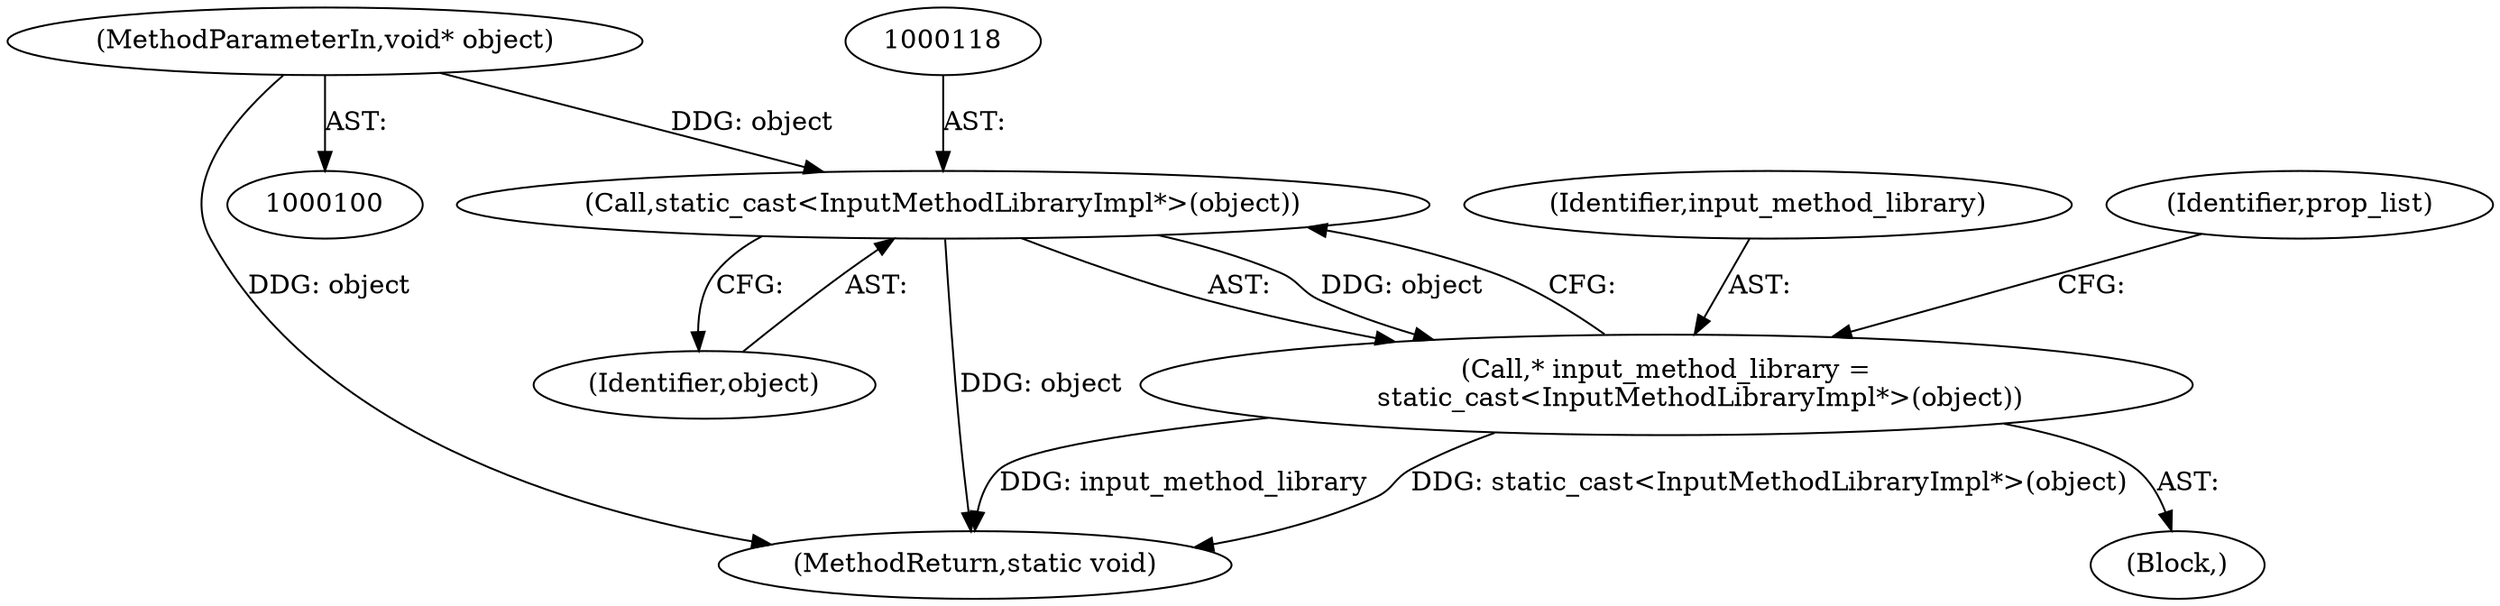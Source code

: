 digraph "1_Chrome_dc7b094a338c6c521f918f478e993f0f74bbea0d_34@pointer" {
"1000101" [label="(MethodParameterIn,void* object)"];
"1000117" [label="(Call,static_cast<InputMethodLibraryImpl*>(object))"];
"1000115" [label="(Call,* input_method_library =\n        static_cast<InputMethodLibraryImpl*>(object))"];
"1000116" [label="(Identifier,input_method_library)"];
"1000117" [label="(Call,static_cast<InputMethodLibraryImpl*>(object))"];
"1000121" [label="(Identifier,prop_list)"];
"1000101" [label="(MethodParameterIn,void* object)"];
"1000103" [label="(Block,)"];
"1000119" [label="(Identifier,object)"];
"1000122" [label="(MethodReturn,static void)"];
"1000115" [label="(Call,* input_method_library =\n        static_cast<InputMethodLibraryImpl*>(object))"];
"1000101" -> "1000100"  [label="AST: "];
"1000101" -> "1000122"  [label="DDG: object"];
"1000101" -> "1000117"  [label="DDG: object"];
"1000117" -> "1000115"  [label="AST: "];
"1000117" -> "1000119"  [label="CFG: "];
"1000118" -> "1000117"  [label="AST: "];
"1000119" -> "1000117"  [label="AST: "];
"1000115" -> "1000117"  [label="CFG: "];
"1000117" -> "1000122"  [label="DDG: object"];
"1000117" -> "1000115"  [label="DDG: object"];
"1000115" -> "1000103"  [label="AST: "];
"1000116" -> "1000115"  [label="AST: "];
"1000121" -> "1000115"  [label="CFG: "];
"1000115" -> "1000122"  [label="DDG: static_cast<InputMethodLibraryImpl*>(object)"];
"1000115" -> "1000122"  [label="DDG: input_method_library"];
}
